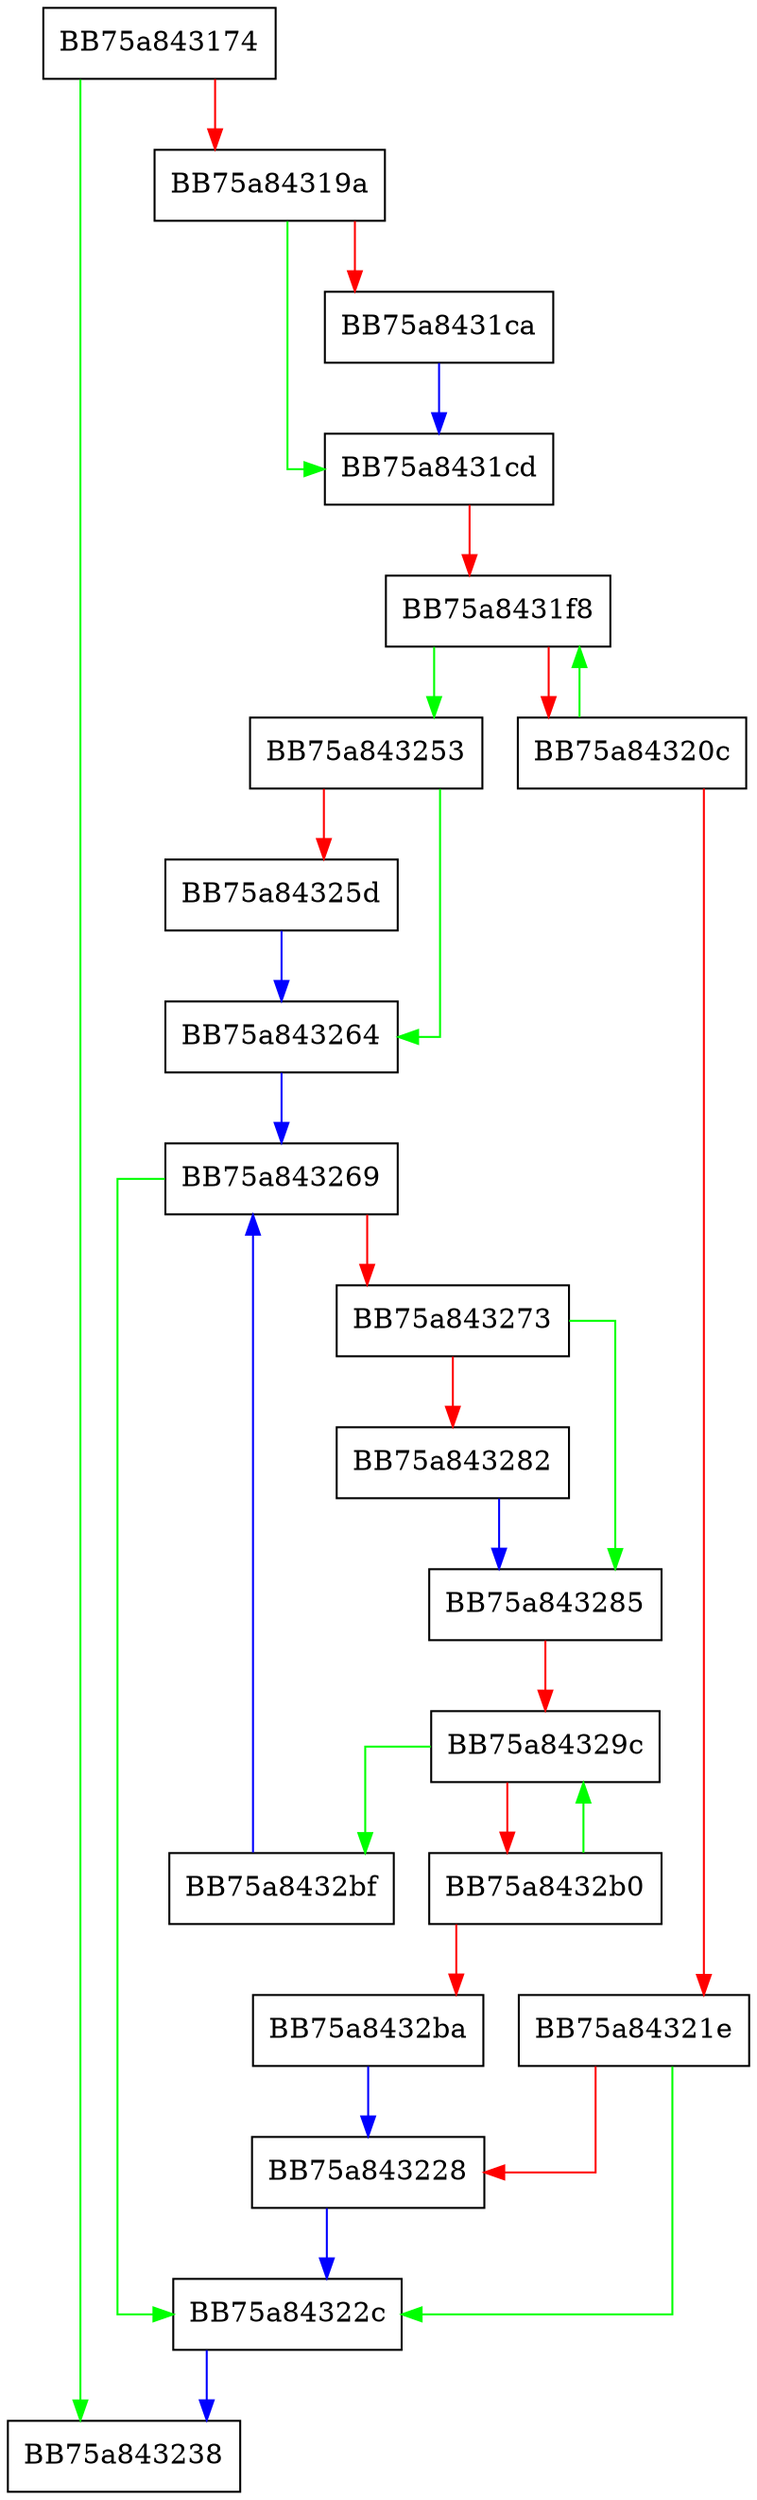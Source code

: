 digraph _Unchecked_erase {
  node [shape="box"];
  graph [splines=ortho];
  BB75a843174 -> BB75a843238 [color="green"];
  BB75a843174 -> BB75a84319a [color="red"];
  BB75a84319a -> BB75a8431cd [color="green"];
  BB75a84319a -> BB75a8431ca [color="red"];
  BB75a8431ca -> BB75a8431cd [color="blue"];
  BB75a8431cd -> BB75a8431f8 [color="red"];
  BB75a8431f8 -> BB75a843253 [color="green"];
  BB75a8431f8 -> BB75a84320c [color="red"];
  BB75a84320c -> BB75a8431f8 [color="green"];
  BB75a84320c -> BB75a84321e [color="red"];
  BB75a84321e -> BB75a84322c [color="green"];
  BB75a84321e -> BB75a843228 [color="red"];
  BB75a843228 -> BB75a84322c [color="blue"];
  BB75a84322c -> BB75a843238 [color="blue"];
  BB75a843253 -> BB75a843264 [color="green"];
  BB75a843253 -> BB75a84325d [color="red"];
  BB75a84325d -> BB75a843264 [color="blue"];
  BB75a843264 -> BB75a843269 [color="blue"];
  BB75a843269 -> BB75a84322c [color="green"];
  BB75a843269 -> BB75a843273 [color="red"];
  BB75a843273 -> BB75a843285 [color="green"];
  BB75a843273 -> BB75a843282 [color="red"];
  BB75a843282 -> BB75a843285 [color="blue"];
  BB75a843285 -> BB75a84329c [color="red"];
  BB75a84329c -> BB75a8432bf [color="green"];
  BB75a84329c -> BB75a8432b0 [color="red"];
  BB75a8432b0 -> BB75a84329c [color="green"];
  BB75a8432b0 -> BB75a8432ba [color="red"];
  BB75a8432ba -> BB75a843228 [color="blue"];
  BB75a8432bf -> BB75a843269 [color="blue"];
}